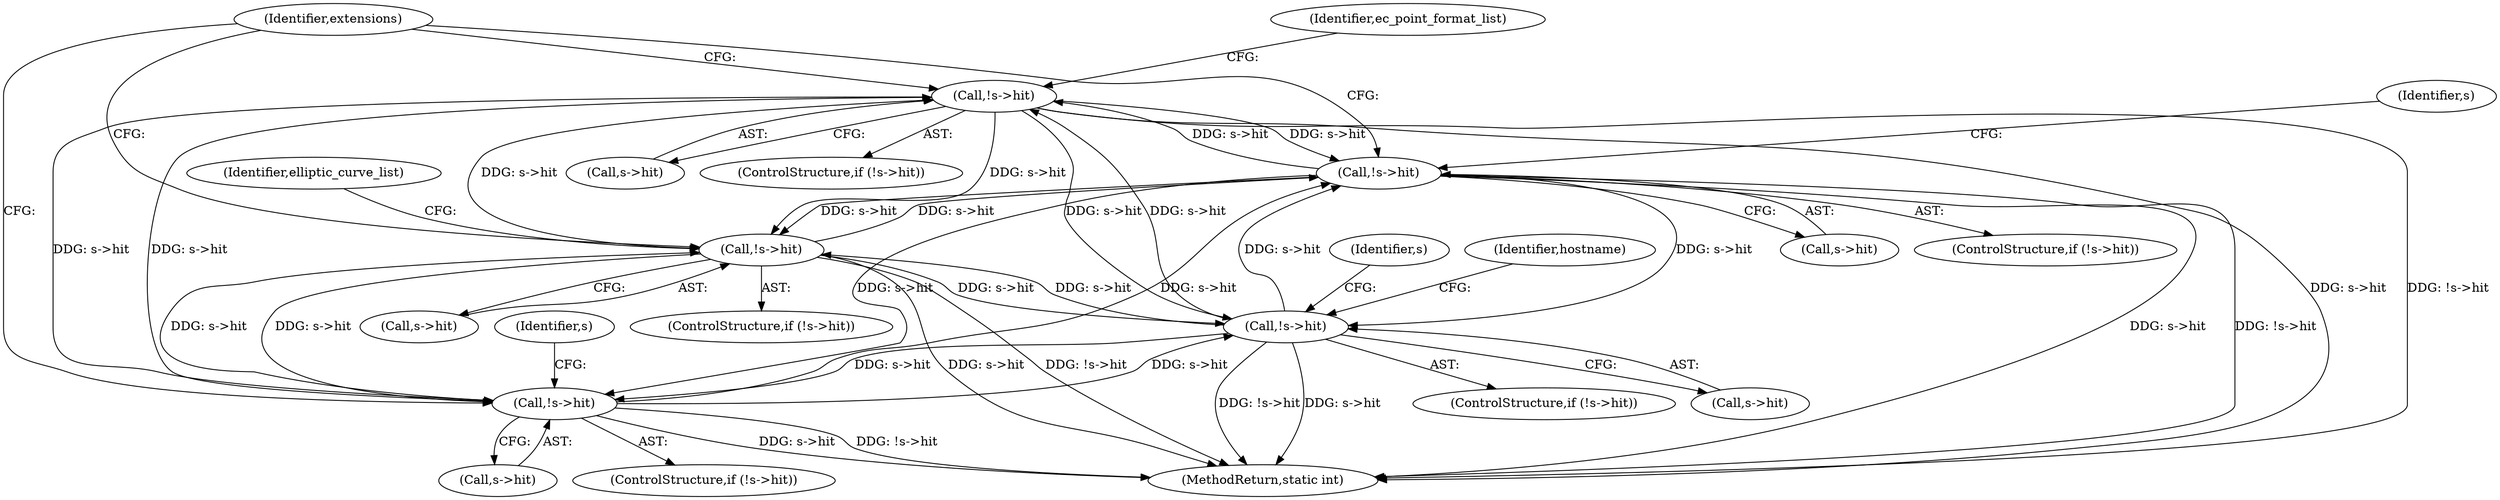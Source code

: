 digraph "0_openssl_4ad93618d26a3ea23d36ad5498ff4f59eff3a4d2_7@pointer" {
"1000519" [label="(Call,!s->hit)"];
"1000671" [label="(Call,!s->hit)"];
"1000580" [label="(Call,!s->hit)"];
"1000377" [label="(Call,!s->hit)"];
"1000519" [label="(Call,!s->hit)"];
"1001035" [label="(Call,!s->hit)"];
"1000433" [label="(Identifier,s)"];
"1000519" [label="(Call,!s->hit)"];
"1000274" [label="(Identifier,extensions)"];
"1000580" [label="(Call,!s->hit)"];
"1000672" [label="(Call,s->hit)"];
"1001095" [label="(MethodReturn,static int)"];
"1000579" [label="(ControlStructure,if (!s->hit))"];
"1000520" [label="(Call,s->hit)"];
"1000528" [label="(Identifier,ec_point_format_list)"];
"1000376" [label="(ControlStructure,if (!s->hit))"];
"1000581" [label="(Call,s->hit)"];
"1000679" [label="(Identifier,s)"];
"1001034" [label="(ControlStructure,if (!s->hit))"];
"1000377" [label="(Call,!s->hit)"];
"1001035" [label="(Call,!s->hit)"];
"1000670" [label="(ControlStructure,if (!s->hit))"];
"1000378" [label="(Call,s->hit)"];
"1000671" [label="(Call,!s->hit)"];
"1000518" [label="(ControlStructure,if (!s->hit))"];
"1001043" [label="(Identifier,s)"];
"1001036" [label="(Call,s->hit)"];
"1000589" [label="(Identifier,elliptic_curve_list)"];
"1000386" [label="(Identifier,hostname)"];
"1000519" -> "1000518"  [label="AST: "];
"1000519" -> "1000520"  [label="CFG: "];
"1000520" -> "1000519"  [label="AST: "];
"1000274" -> "1000519"  [label="CFG: "];
"1000528" -> "1000519"  [label="CFG: "];
"1000519" -> "1001095"  [label="DDG: s->hit"];
"1000519" -> "1001095"  [label="DDG: !s->hit"];
"1000519" -> "1000377"  [label="DDG: s->hit"];
"1000671" -> "1000519"  [label="DDG: s->hit"];
"1000580" -> "1000519"  [label="DDG: s->hit"];
"1000377" -> "1000519"  [label="DDG: s->hit"];
"1001035" -> "1000519"  [label="DDG: s->hit"];
"1000519" -> "1000580"  [label="DDG: s->hit"];
"1000519" -> "1000671"  [label="DDG: s->hit"];
"1000519" -> "1001035"  [label="DDG: s->hit"];
"1000671" -> "1000670"  [label="AST: "];
"1000671" -> "1000672"  [label="CFG: "];
"1000672" -> "1000671"  [label="AST: "];
"1000274" -> "1000671"  [label="CFG: "];
"1000679" -> "1000671"  [label="CFG: "];
"1000671" -> "1001095"  [label="DDG: s->hit"];
"1000671" -> "1001095"  [label="DDG: !s->hit"];
"1000671" -> "1000377"  [label="DDG: s->hit"];
"1000671" -> "1000580"  [label="DDG: s->hit"];
"1000580" -> "1000671"  [label="DDG: s->hit"];
"1000377" -> "1000671"  [label="DDG: s->hit"];
"1001035" -> "1000671"  [label="DDG: s->hit"];
"1000671" -> "1001035"  [label="DDG: s->hit"];
"1000580" -> "1000579"  [label="AST: "];
"1000580" -> "1000581"  [label="CFG: "];
"1000581" -> "1000580"  [label="AST: "];
"1000274" -> "1000580"  [label="CFG: "];
"1000589" -> "1000580"  [label="CFG: "];
"1000580" -> "1001095"  [label="DDG: !s->hit"];
"1000580" -> "1001095"  [label="DDG: s->hit"];
"1000580" -> "1000377"  [label="DDG: s->hit"];
"1000377" -> "1000580"  [label="DDG: s->hit"];
"1001035" -> "1000580"  [label="DDG: s->hit"];
"1000580" -> "1001035"  [label="DDG: s->hit"];
"1000377" -> "1000376"  [label="AST: "];
"1000377" -> "1000378"  [label="CFG: "];
"1000378" -> "1000377"  [label="AST: "];
"1000386" -> "1000377"  [label="CFG: "];
"1000433" -> "1000377"  [label="CFG: "];
"1000377" -> "1001095"  [label="DDG: !s->hit"];
"1000377" -> "1001095"  [label="DDG: s->hit"];
"1001035" -> "1000377"  [label="DDG: s->hit"];
"1000377" -> "1001035"  [label="DDG: s->hit"];
"1001035" -> "1001034"  [label="AST: "];
"1001035" -> "1001036"  [label="CFG: "];
"1001036" -> "1001035"  [label="AST: "];
"1000274" -> "1001035"  [label="CFG: "];
"1001043" -> "1001035"  [label="CFG: "];
"1001035" -> "1001095"  [label="DDG: s->hit"];
"1001035" -> "1001095"  [label="DDG: !s->hit"];
}
